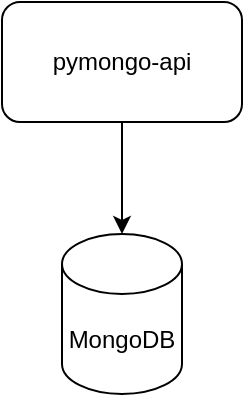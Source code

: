 <mxfile version="26.1.1" pages="4">
  <diagram name="Page-1" id="-H_mtQnk-PTXWXPvYvuk">
    <mxGraphModel dx="1434" dy="780" grid="1" gridSize="10" guides="1" tooltips="1" connect="1" arrows="1" fold="1" page="1" pageScale="1" pageWidth="1169" pageHeight="827" math="0" shadow="0">
      <root>
        <mxCell id="0" />
        <mxCell id="1" parent="0" />
        <mxCell id="zA23MoTUsTF4_91t8viU-2" value="MongoDB" style="shape=cylinder3;whiteSpace=wrap;html=1;boundedLbl=1;backgroundOutline=1;size=15;" parent="1" vertex="1">
          <mxGeometry x="545" y="430" width="60" height="80" as="geometry" />
        </mxCell>
        <mxCell id="OOsP7ArCtw1m8QX7953a-1" style="edgeStyle=orthogonalEdgeStyle;rounded=0;orthogonalLoop=1;jettySize=auto;html=1;exitX=0.5;exitY=1;exitDx=0;exitDy=0;" edge="1" parent="1" source="zA23MoTUsTF4_91t8viU-3" target="zA23MoTUsTF4_91t8viU-2">
          <mxGeometry relative="1" as="geometry" />
        </mxCell>
        <mxCell id="zA23MoTUsTF4_91t8viU-3" value="pymongo-api" style="rounded=1;whiteSpace=wrap;html=1;" parent="1" vertex="1">
          <mxGeometry x="515" y="314" width="120" height="60" as="geometry" />
        </mxCell>
      </root>
    </mxGraphModel>
  </diagram>
  <diagram name="Sharding" id="1RGIQxcd6zbWd8zKHg_l">
    <mxGraphModel dx="1434" dy="780" grid="1" gridSize="10" guides="1" tooltips="1" connect="1" arrows="1" fold="1" page="1" pageScale="1" pageWidth="1169" pageHeight="827" math="0" shadow="0">
      <root>
        <mxCell id="gUP1pL1xqbbOjD_GMna1-0" />
        <mxCell id="gUP1pL1xqbbOjD_GMna1-1" parent="gUP1pL1xqbbOjD_GMna1-0" />
        <mxCell id="X5c-RzPSvYZ2mj8P6yA3-1" value="Шард-1" style="rounded=1;whiteSpace=wrap;html=1;dashed=1;dashPattern=8 8;verticalAlign=top;" vertex="1" parent="gUP1pL1xqbbOjD_GMna1-1">
          <mxGeometry x="345" y="550" width="180" height="130" as="geometry" />
        </mxCell>
        <mxCell id="-ynJTZYUpvuegcAPy-t9-0" style="edgeStyle=orthogonalEdgeStyle;rounded=0;orthogonalLoop=1;jettySize=auto;html=1;entryX=0.5;entryY=0;entryDx=0;entryDy=0;" edge="1" parent="gUP1pL1xqbbOjD_GMna1-1" source="gUP1pL1xqbbOjD_GMna1-4" target="HnA3GZphOTvVbzlOF9w6-2">
          <mxGeometry relative="1" as="geometry" />
        </mxCell>
        <mxCell id="gUP1pL1xqbbOjD_GMna1-4" value="pymongo-api" style="rounded=1;whiteSpace=wrap;html=1;" vertex="1" parent="gUP1pL1xqbbOjD_GMna1-1">
          <mxGeometry x="515" y="314" width="120" height="60" as="geometry" />
        </mxCell>
        <mxCell id="ABuDK1xFcFQ5qB_ZlR4C-0" style="edgeStyle=orthogonalEdgeStyle;rounded=0;orthogonalLoop=1;jettySize=auto;html=1;entryX=0;entryY=0.5;entryDx=0;entryDy=0;" edge="1" parent="gUP1pL1xqbbOjD_GMna1-1" source="HnA3GZphOTvVbzlOF9w6-2" target="HnA3GZphOTvVbzlOF9w6-4">
          <mxGeometry relative="1" as="geometry" />
        </mxCell>
        <mxCell id="X5c-RzPSvYZ2mj8P6yA3-4" style="edgeStyle=orthogonalEdgeStyle;rounded=0;orthogonalLoop=1;jettySize=auto;html=1;entryX=0.5;entryY=0;entryDx=0;entryDy=0;" edge="1" parent="gUP1pL1xqbbOjD_GMna1-1" source="HnA3GZphOTvVbzlOF9w6-2" target="X5c-RzPSvYZ2mj8P6yA3-1">
          <mxGeometry relative="1" as="geometry" />
        </mxCell>
        <mxCell id="X5c-RzPSvYZ2mj8P6yA3-5" style="edgeStyle=orthogonalEdgeStyle;rounded=0;orthogonalLoop=1;jettySize=auto;html=1;entryX=0.5;entryY=0;entryDx=0;entryDy=0;" edge="1" parent="gUP1pL1xqbbOjD_GMna1-1" source="HnA3GZphOTvVbzlOF9w6-2" target="X5c-RzPSvYZ2mj8P6yA3-2">
          <mxGeometry relative="1" as="geometry" />
        </mxCell>
        <mxCell id="HnA3GZphOTvVbzlOF9w6-2" value="Роутер&lt;div&gt;(mongos_router)&lt;/div&gt;" style="rounded=1;whiteSpace=wrap;html=1;" vertex="1" parent="gUP1pL1xqbbOjD_GMna1-1">
          <mxGeometry x="515" y="420" width="120" height="60" as="geometry" />
        </mxCell>
        <mxCell id="HnA3GZphOTvVbzlOF9w6-4" value="Конфигурационный сервер&lt;div&gt;(configSrv)&lt;/div&gt;" style="rounded=1;whiteSpace=wrap;html=1;" vertex="1" parent="gUP1pL1xqbbOjD_GMna1-1">
          <mxGeometry x="820" y="314" width="120" height="60" as="geometry" />
        </mxCell>
        <mxCell id="X5c-RzPSvYZ2mj8P6yA3-0" value="Первичный сервер&lt;div&gt;(mongodb1)&lt;/div&gt;" style="rounded=1;whiteSpace=wrap;html=1;" vertex="1" parent="gUP1pL1xqbbOjD_GMna1-1">
          <mxGeometry x="375" y="590" width="120" height="60" as="geometry" />
        </mxCell>
        <mxCell id="X5c-RzPSvYZ2mj8P6yA3-7" style="edgeStyle=orthogonalEdgeStyle;rounded=0;orthogonalLoop=1;jettySize=auto;html=1;entryX=0.5;entryY=1;entryDx=0;entryDy=0;" edge="1" parent="gUP1pL1xqbbOjD_GMna1-1" source="X5c-RzPSvYZ2mj8P6yA3-2" target="HnA3GZphOTvVbzlOF9w6-4">
          <mxGeometry relative="1" as="geometry" />
        </mxCell>
        <mxCell id="X5c-RzPSvYZ2mj8P6yA3-2" value="Шард-2" style="rounded=1;whiteSpace=wrap;html=1;dashed=1;dashPattern=8 8;verticalAlign=top;" vertex="1" parent="gUP1pL1xqbbOjD_GMna1-1">
          <mxGeometry x="625" y="550" width="180" height="130" as="geometry" />
        </mxCell>
        <mxCell id="X5c-RzPSvYZ2mj8P6yA3-3" value="Первичный сервер&lt;div&gt;(mongodb2)&lt;/div&gt;" style="rounded=1;whiteSpace=wrap;html=1;" vertex="1" parent="gUP1pL1xqbbOjD_GMna1-1">
          <mxGeometry x="655" y="590" width="120" height="60" as="geometry" />
        </mxCell>
      </root>
    </mxGraphModel>
  </diagram>
  <diagram name="Replica" id="v6xtuMIuXjMaRXlZlACz">
    <mxGraphModel dx="1434" dy="780" grid="1" gridSize="10" guides="1" tooltips="1" connect="1" arrows="1" fold="1" page="1" pageScale="1" pageWidth="1169" pageHeight="827" math="0" shadow="0">
      <root>
        <mxCell id="VOsFBmA0_0e7Vbfwx2Hf-0" />
        <mxCell id="VOsFBmA0_0e7Vbfwx2Hf-1" parent="VOsFBmA0_0e7Vbfwx2Hf-0" />
        <mxCell id="VOsFBmA0_0e7Vbfwx2Hf-2" value="Шард-1" style="rounded=1;whiteSpace=wrap;html=1;dashed=1;dashPattern=8 8;verticalAlign=top;" vertex="1" parent="VOsFBmA0_0e7Vbfwx2Hf-1">
          <mxGeometry x="345" y="550" width="180" height="260" as="geometry" />
        </mxCell>
        <mxCell id="VOsFBmA0_0e7Vbfwx2Hf-3" style="edgeStyle=orthogonalEdgeStyle;rounded=0;orthogonalLoop=1;jettySize=auto;html=1;entryX=0.5;entryY=0;entryDx=0;entryDy=0;" edge="1" parent="VOsFBmA0_0e7Vbfwx2Hf-1" source="VOsFBmA0_0e7Vbfwx2Hf-4" target="VOsFBmA0_0e7Vbfwx2Hf-8">
          <mxGeometry relative="1" as="geometry" />
        </mxCell>
        <mxCell id="VOsFBmA0_0e7Vbfwx2Hf-4" value="pymongo-api" style="rounded=1;whiteSpace=wrap;html=1;" vertex="1" parent="VOsFBmA0_0e7Vbfwx2Hf-1">
          <mxGeometry x="515" y="314" width="120" height="60" as="geometry" />
        </mxCell>
        <mxCell id="VOsFBmA0_0e7Vbfwx2Hf-5" style="edgeStyle=orthogonalEdgeStyle;rounded=0;orthogonalLoop=1;jettySize=auto;html=1;entryX=0;entryY=0.5;entryDx=0;entryDy=0;" edge="1" parent="VOsFBmA0_0e7Vbfwx2Hf-1" source="VOsFBmA0_0e7Vbfwx2Hf-8" target="VOsFBmA0_0e7Vbfwx2Hf-9">
          <mxGeometry relative="1" as="geometry" />
        </mxCell>
        <mxCell id="VOsFBmA0_0e7Vbfwx2Hf-6" style="edgeStyle=orthogonalEdgeStyle;rounded=0;orthogonalLoop=1;jettySize=auto;html=1;entryX=0.5;entryY=0;entryDx=0;entryDy=0;" edge="1" parent="VOsFBmA0_0e7Vbfwx2Hf-1" source="VOsFBmA0_0e7Vbfwx2Hf-8" target="VOsFBmA0_0e7Vbfwx2Hf-2">
          <mxGeometry relative="1" as="geometry" />
        </mxCell>
        <mxCell id="VOsFBmA0_0e7Vbfwx2Hf-7" style="edgeStyle=orthogonalEdgeStyle;rounded=0;orthogonalLoop=1;jettySize=auto;html=1;entryX=0.5;entryY=0;entryDx=0;entryDy=0;" edge="1" parent="VOsFBmA0_0e7Vbfwx2Hf-1" source="VOsFBmA0_0e7Vbfwx2Hf-8" target="VOsFBmA0_0e7Vbfwx2Hf-12">
          <mxGeometry relative="1" as="geometry" />
        </mxCell>
        <mxCell id="VOsFBmA0_0e7Vbfwx2Hf-8" value="Роутер&lt;div&gt;(mongos_router)&lt;/div&gt;" style="rounded=1;whiteSpace=wrap;html=1;" vertex="1" parent="VOsFBmA0_0e7Vbfwx2Hf-1">
          <mxGeometry x="515" y="420" width="120" height="60" as="geometry" />
        </mxCell>
        <mxCell id="VOsFBmA0_0e7Vbfwx2Hf-9" value="Конфигурационный сервер&lt;div&gt;(configSrv)&lt;/div&gt;" style="rounded=1;whiteSpace=wrap;html=1;" vertex="1" parent="VOsFBmA0_0e7Vbfwx2Hf-1">
          <mxGeometry x="820" y="314" width="120" height="60" as="geometry" />
        </mxCell>
        <mxCell id="VOsFBmA0_0e7Vbfwx2Hf-10" value="Первичный сервер&lt;div&gt;(mongodb1)&lt;/div&gt;" style="rounded=1;whiteSpace=wrap;html=1;" vertex="1" parent="VOsFBmA0_0e7Vbfwx2Hf-1">
          <mxGeometry x="375" y="590" width="120" height="60" as="geometry" />
        </mxCell>
        <mxCell id="VOsFBmA0_0e7Vbfwx2Hf-11" style="edgeStyle=orthogonalEdgeStyle;rounded=0;orthogonalLoop=1;jettySize=auto;html=1;entryX=0.5;entryY=1;entryDx=0;entryDy=0;" edge="1" parent="VOsFBmA0_0e7Vbfwx2Hf-1" source="VOsFBmA0_0e7Vbfwx2Hf-12" target="VOsFBmA0_0e7Vbfwx2Hf-9">
          <mxGeometry relative="1" as="geometry" />
        </mxCell>
        <mxCell id="VOsFBmA0_0e7Vbfwx2Hf-12" value="Шард-2" style="rounded=1;whiteSpace=wrap;html=1;dashed=1;dashPattern=8 8;verticalAlign=top;" vertex="1" parent="VOsFBmA0_0e7Vbfwx2Hf-1">
          <mxGeometry x="625" y="550" width="180" height="260" as="geometry" />
        </mxCell>
        <mxCell id="VOsFBmA0_0e7Vbfwx2Hf-13" value="Первичный сервер&lt;div&gt;(mongodb2&lt;span style=&quot;background-color: transparent; color: light-dark(rgb(0, 0, 0), rgb(255, 255, 255));&quot;&gt;)&lt;/span&gt;&lt;/div&gt;" style="rounded=1;whiteSpace=wrap;html=1;" vertex="1" parent="VOsFBmA0_0e7Vbfwx2Hf-1">
          <mxGeometry x="655" y="590" width="120" height="60" as="geometry" />
        </mxCell>
        <mxCell id="k3BUyribYdLV7nFB2Lwy-1" value="Вторичный сервер&lt;div&gt;(mongodb1-2)&lt;/div&gt;" style="rounded=1;whiteSpace=wrap;html=1;" vertex="1" parent="VOsFBmA0_0e7Vbfwx2Hf-1">
          <mxGeometry x="375" y="660" width="120" height="60" as="geometry" />
        </mxCell>
        <mxCell id="k3BUyribYdLV7nFB2Lwy-2" value="Первичный сервер&lt;div&gt;(mongodb1-3)&lt;/div&gt;" style="rounded=1;whiteSpace=wrap;html=1;" vertex="1" parent="VOsFBmA0_0e7Vbfwx2Hf-1">
          <mxGeometry x="375" y="730" width="120" height="60" as="geometry" />
        </mxCell>
        <mxCell id="beqclxbOEO04eB4YnZIA-0" value="Первичный сервер&lt;div&gt;(mongodb2-2&lt;span style=&quot;background-color: transparent; color: light-dark(rgb(0, 0, 0), rgb(255, 255, 255));&quot;&gt;)&lt;/span&gt;&lt;/div&gt;" style="rounded=1;whiteSpace=wrap;html=1;" vertex="1" parent="VOsFBmA0_0e7Vbfwx2Hf-1">
          <mxGeometry x="655" y="660" width="120" height="60" as="geometry" />
        </mxCell>
        <mxCell id="beqclxbOEO04eB4YnZIA-1" value="Первичный сервер&lt;div&gt;(mongodb2-3&lt;span style=&quot;background-color: transparent; color: light-dark(rgb(0, 0, 0), rgb(255, 255, 255));&quot;&gt;)&lt;/span&gt;&lt;/div&gt;" style="rounded=1;whiteSpace=wrap;html=1;" vertex="1" parent="VOsFBmA0_0e7Vbfwx2Hf-1">
          <mxGeometry x="655" y="730" width="120" height="60" as="geometry" />
        </mxCell>
      </root>
    </mxGraphModel>
  </diagram>
  <diagram name="Chashing" id="TWyekT6ZsTKdgNOIHudD">
    <mxGraphModel dx="1434" dy="780" grid="1" gridSize="10" guides="1" tooltips="1" connect="1" arrows="1" fold="1" page="1" pageScale="1" pageWidth="1169" pageHeight="827" math="0" shadow="0">
      <root>
        <mxCell id="t2ZE7IiZ9eQhdRnARFYV-0" />
        <mxCell id="t2ZE7IiZ9eQhdRnARFYV-1" parent="t2ZE7IiZ9eQhdRnARFYV-0" />
        <mxCell id="t2ZE7IiZ9eQhdRnARFYV-2" value="Шард-1" style="rounded=1;whiteSpace=wrap;html=1;dashed=1;dashPattern=8 8;verticalAlign=top;" vertex="1" parent="t2ZE7IiZ9eQhdRnARFYV-1">
          <mxGeometry x="345" y="640" width="180" height="260" as="geometry" />
        </mxCell>
        <mxCell id="23g_NzueBn2f7fdowQrA-1" style="edgeStyle=orthogonalEdgeStyle;rounded=1;orthogonalLoop=1;jettySize=auto;html=1;entryX=1;entryY=0.5;entryDx=0;entryDy=0;exitX=1;exitY=0.5;exitDx=0;exitDy=0;curved=0;" edge="1" parent="t2ZE7IiZ9eQhdRnARFYV-1" source="t2ZE7IiZ9eQhdRnARFYV-4" target="23g_NzueBn2f7fdowQrA-0">
          <mxGeometry relative="1" as="geometry" />
        </mxCell>
        <mxCell id="23g_NzueBn2f7fdowQrA-3" style="edgeStyle=orthogonalEdgeStyle;rounded=1;orthogonalLoop=1;jettySize=auto;html=1;entryX=1;entryY=0.5;entryDx=0;entryDy=0;exitX=1;exitY=0.5;exitDx=0;exitDy=0;curved=0;" edge="1" parent="t2ZE7IiZ9eQhdRnARFYV-1" source="t2ZE7IiZ9eQhdRnARFYV-4" target="t2ZE7IiZ9eQhdRnARFYV-8">
          <mxGeometry relative="1" as="geometry" />
        </mxCell>
        <mxCell id="t2ZE7IiZ9eQhdRnARFYV-4" value="pymongo-api" style="rounded=1;whiteSpace=wrap;html=1;" vertex="1" parent="t2ZE7IiZ9eQhdRnARFYV-1">
          <mxGeometry x="515" y="314" width="120" height="60" as="geometry" />
        </mxCell>
        <mxCell id="t2ZE7IiZ9eQhdRnARFYV-5" style="edgeStyle=orthogonalEdgeStyle;rounded=0;orthogonalLoop=1;jettySize=auto;html=1;entryX=0;entryY=0.5;entryDx=0;entryDy=0;" edge="1" parent="t2ZE7IiZ9eQhdRnARFYV-1" source="t2ZE7IiZ9eQhdRnARFYV-8" target="t2ZE7IiZ9eQhdRnARFYV-9">
          <mxGeometry relative="1" as="geometry" />
        </mxCell>
        <mxCell id="t2ZE7IiZ9eQhdRnARFYV-6" style="edgeStyle=orthogonalEdgeStyle;rounded=0;orthogonalLoop=1;jettySize=auto;html=1;entryX=0.5;entryY=0;entryDx=0;entryDy=0;" edge="1" parent="t2ZE7IiZ9eQhdRnARFYV-1" source="t2ZE7IiZ9eQhdRnARFYV-8" target="t2ZE7IiZ9eQhdRnARFYV-2">
          <mxGeometry relative="1" as="geometry" />
        </mxCell>
        <mxCell id="t2ZE7IiZ9eQhdRnARFYV-7" style="edgeStyle=orthogonalEdgeStyle;rounded=0;orthogonalLoop=1;jettySize=auto;html=1;entryX=0.5;entryY=0;entryDx=0;entryDy=0;" edge="1" parent="t2ZE7IiZ9eQhdRnARFYV-1" source="t2ZE7IiZ9eQhdRnARFYV-8" target="t2ZE7IiZ9eQhdRnARFYV-12">
          <mxGeometry relative="1" as="geometry" />
        </mxCell>
        <mxCell id="23g_NzueBn2f7fdowQrA-4" style="edgeStyle=orthogonalEdgeStyle;rounded=1;orthogonalLoop=1;jettySize=auto;html=1;entryX=0;entryY=0.5;entryDx=0;entryDy=0;exitX=0;exitY=0.5;exitDx=0;exitDy=0;curved=0;" edge="1" parent="t2ZE7IiZ9eQhdRnARFYV-1" source="t2ZE7IiZ9eQhdRnARFYV-8" target="23g_NzueBn2f7fdowQrA-0">
          <mxGeometry relative="1" as="geometry" />
        </mxCell>
        <mxCell id="23g_NzueBn2f7fdowQrA-5" style="edgeStyle=orthogonalEdgeStyle;rounded=1;orthogonalLoop=1;jettySize=auto;html=1;entryX=0;entryY=0.5;entryDx=0;entryDy=0;exitX=0;exitY=0.5;exitDx=0;exitDy=0;curved=0;" edge="1" parent="t2ZE7IiZ9eQhdRnARFYV-1" source="t2ZE7IiZ9eQhdRnARFYV-8" target="t2ZE7IiZ9eQhdRnARFYV-4">
          <mxGeometry relative="1" as="geometry" />
        </mxCell>
        <mxCell id="t2ZE7IiZ9eQhdRnARFYV-8" value="Роутер&lt;div&gt;(mongos_router)&lt;/div&gt;" style="rounded=1;whiteSpace=wrap;html=1;" vertex="1" parent="t2ZE7IiZ9eQhdRnARFYV-1">
          <mxGeometry x="515" y="510" width="120" height="60" as="geometry" />
        </mxCell>
        <mxCell id="t2ZE7IiZ9eQhdRnARFYV-9" value="Конфигурационный сервер&lt;div&gt;(configSrv)&lt;/div&gt;" style="rounded=1;whiteSpace=wrap;html=1;" vertex="1" parent="t2ZE7IiZ9eQhdRnARFYV-1">
          <mxGeometry x="820" y="314" width="120" height="60" as="geometry" />
        </mxCell>
        <mxCell id="t2ZE7IiZ9eQhdRnARFYV-10" value="Первичный сервер&lt;div&gt;(mongodb1)&lt;/div&gt;" style="rounded=1;whiteSpace=wrap;html=1;" vertex="1" parent="t2ZE7IiZ9eQhdRnARFYV-1">
          <mxGeometry x="375" y="680" width="120" height="60" as="geometry" />
        </mxCell>
        <mxCell id="t2ZE7IiZ9eQhdRnARFYV-11" style="edgeStyle=orthogonalEdgeStyle;rounded=0;orthogonalLoop=1;jettySize=auto;html=1;entryX=0.5;entryY=1;entryDx=0;entryDy=0;" edge="1" parent="t2ZE7IiZ9eQhdRnARFYV-1" source="t2ZE7IiZ9eQhdRnARFYV-12" target="t2ZE7IiZ9eQhdRnARFYV-9">
          <mxGeometry relative="1" as="geometry" />
        </mxCell>
        <mxCell id="t2ZE7IiZ9eQhdRnARFYV-12" value="Шард-2" style="rounded=1;whiteSpace=wrap;html=1;dashed=1;dashPattern=8 8;verticalAlign=top;" vertex="1" parent="t2ZE7IiZ9eQhdRnARFYV-1">
          <mxGeometry x="625" y="640" width="180" height="260" as="geometry" />
        </mxCell>
        <mxCell id="t2ZE7IiZ9eQhdRnARFYV-13" value="Первичный сервер&lt;div&gt;(mongodb2&lt;span style=&quot;background-color: transparent; color: light-dark(rgb(0, 0, 0), rgb(255, 255, 255));&quot;&gt;)&lt;/span&gt;&lt;/div&gt;" style="rounded=1;whiteSpace=wrap;html=1;" vertex="1" parent="t2ZE7IiZ9eQhdRnARFYV-1">
          <mxGeometry x="655" y="680" width="120" height="60" as="geometry" />
        </mxCell>
        <mxCell id="t2ZE7IiZ9eQhdRnARFYV-14" value="Вторичный сервер&lt;div&gt;(mongodb1-2)&lt;/div&gt;" style="rounded=1;whiteSpace=wrap;html=1;" vertex="1" parent="t2ZE7IiZ9eQhdRnARFYV-1">
          <mxGeometry x="375" y="750" width="120" height="60" as="geometry" />
        </mxCell>
        <mxCell id="t2ZE7IiZ9eQhdRnARFYV-15" value="Первичный сервер&lt;div&gt;(mongodb1-3)&lt;/div&gt;" style="rounded=1;whiteSpace=wrap;html=1;" vertex="1" parent="t2ZE7IiZ9eQhdRnARFYV-1">
          <mxGeometry x="375" y="820" width="120" height="60" as="geometry" />
        </mxCell>
        <mxCell id="t2ZE7IiZ9eQhdRnARFYV-16" value="Первичный сервер&lt;div&gt;(mongodb2-2&lt;span style=&quot;background-color: transparent; color: light-dark(rgb(0, 0, 0), rgb(255, 255, 255));&quot;&gt;)&lt;/span&gt;&lt;/div&gt;" style="rounded=1;whiteSpace=wrap;html=1;" vertex="1" parent="t2ZE7IiZ9eQhdRnARFYV-1">
          <mxGeometry x="655" y="750" width="120" height="60" as="geometry" />
        </mxCell>
        <mxCell id="t2ZE7IiZ9eQhdRnARFYV-17" value="Первичный сервер&lt;div&gt;(mongodb2-3&lt;span style=&quot;background-color: transparent; color: light-dark(rgb(0, 0, 0), rgb(255, 255, 255));&quot;&gt;)&lt;/span&gt;&lt;/div&gt;" style="rounded=1;whiteSpace=wrap;html=1;" vertex="1" parent="t2ZE7IiZ9eQhdRnARFYV-1">
          <mxGeometry x="655" y="820" width="120" height="60" as="geometry" />
        </mxCell>
        <mxCell id="23g_NzueBn2f7fdowQrA-0" value="Кэш&lt;div&gt;(redis)&lt;/div&gt;" style="rhombus;whiteSpace=wrap;html=1;" vertex="1" parent="t2ZE7IiZ9eQhdRnARFYV-1">
          <mxGeometry x="535" y="400" width="80" height="80" as="geometry" />
        </mxCell>
      </root>
    </mxGraphModel>
  </diagram>
</mxfile>
